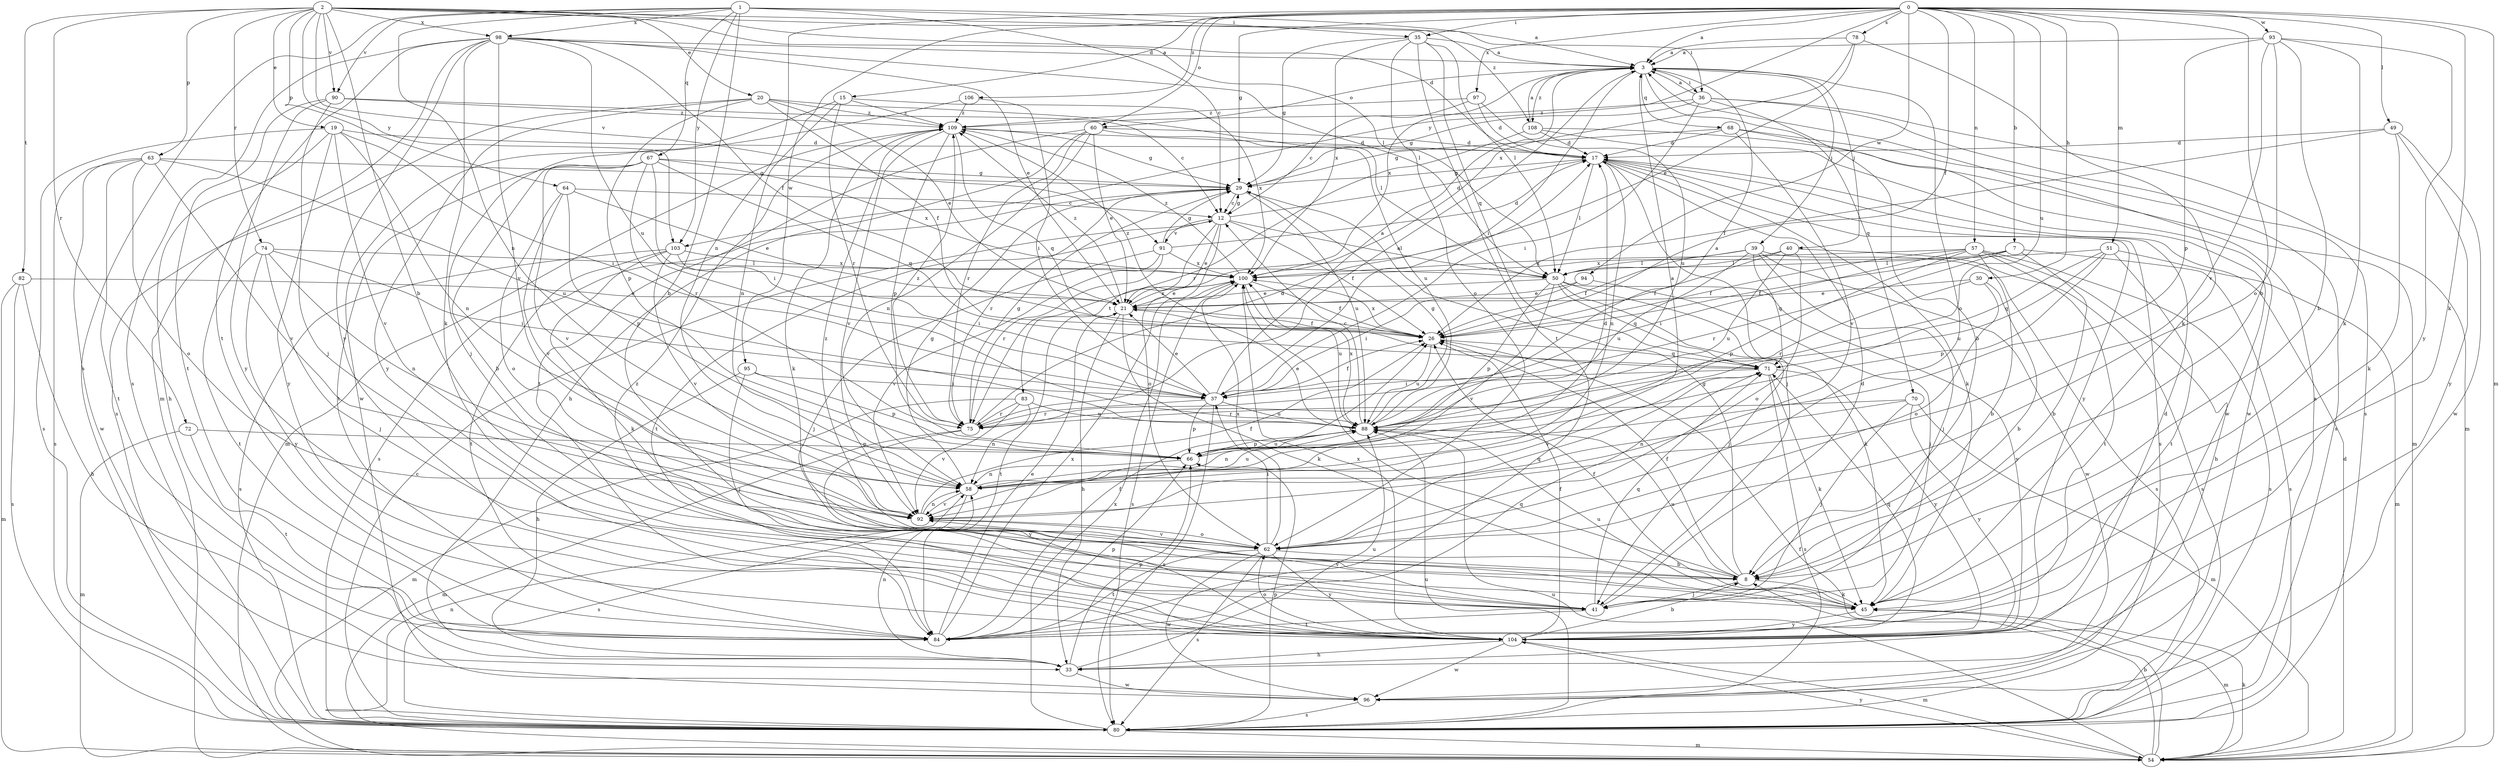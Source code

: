 strict digraph  {
0;
1;
2;
3;
7;
8;
12;
15;
17;
19;
20;
21;
26;
29;
30;
33;
35;
36;
37;
39;
40;
41;
45;
49;
50;
51;
54;
57;
58;
60;
62;
63;
64;
66;
67;
68;
70;
71;
72;
74;
75;
78;
80;
82;
83;
84;
88;
90;
91;
92;
93;
94;
95;
96;
97;
98;
100;
103;
104;
106;
108;
109;
0 -> 3  [label=a];
0 -> 7  [label=b];
0 -> 8  [label=b];
0 -> 15  [label=d];
0 -> 26  [label=f];
0 -> 29  [label=g];
0 -> 30  [label=h];
0 -> 35  [label=i];
0 -> 45  [label=k];
0 -> 49  [label=l];
0 -> 51  [label=m];
0 -> 54  [label=m];
0 -> 57  [label=n];
0 -> 58  [label=n];
0 -> 60  [label=o];
0 -> 78  [label=s];
0 -> 88  [label=u];
0 -> 93  [label=w];
0 -> 94  [label=w];
0 -> 95  [label=w];
0 -> 97  [label=x];
0 -> 103  [label=y];
0 -> 106  [label=z];
1 -> 3  [label=a];
1 -> 8  [label=b];
1 -> 12  [label=c];
1 -> 35  [label=i];
1 -> 58  [label=n];
1 -> 67  [label=q];
1 -> 80  [label=s];
1 -> 90  [label=v];
1 -> 98  [label=x];
1 -> 103  [label=y];
2 -> 8  [label=b];
2 -> 17  [label=d];
2 -> 19  [label=e];
2 -> 20  [label=e];
2 -> 36  [label=i];
2 -> 50  [label=l];
2 -> 63  [label=p];
2 -> 64  [label=p];
2 -> 72  [label=r];
2 -> 74  [label=r];
2 -> 82  [label=t];
2 -> 90  [label=v];
2 -> 91  [label=v];
2 -> 98  [label=x];
2 -> 103  [label=y];
2 -> 108  [label=z];
3 -> 36  [label=i];
3 -> 37  [label=i];
3 -> 39  [label=j];
3 -> 40  [label=j];
3 -> 60  [label=o];
3 -> 62  [label=o];
3 -> 68  [label=q];
3 -> 70  [label=q];
3 -> 100  [label=x];
3 -> 108  [label=z];
7 -> 8  [label=b];
7 -> 26  [label=f];
7 -> 75  [label=r];
7 -> 80  [label=s];
7 -> 100  [label=x];
8 -> 26  [label=f];
8 -> 29  [label=g];
8 -> 41  [label=j];
8 -> 45  [label=k];
8 -> 88  [label=u];
8 -> 100  [label=x];
12 -> 17  [label=d];
12 -> 21  [label=e];
12 -> 26  [label=f];
12 -> 29  [label=g];
12 -> 50  [label=l];
12 -> 62  [label=o];
12 -> 83  [label=t];
12 -> 84  [label=t];
12 -> 91  [label=v];
15 -> 41  [label=j];
15 -> 58  [label=n];
15 -> 75  [label=r];
15 -> 100  [label=x];
15 -> 109  [label=z];
17 -> 29  [label=g];
17 -> 41  [label=j];
17 -> 45  [label=k];
17 -> 50  [label=l];
17 -> 58  [label=n];
17 -> 80  [label=s];
17 -> 104  [label=y];
19 -> 17  [label=d];
19 -> 33  [label=h];
19 -> 37  [label=i];
19 -> 58  [label=n];
19 -> 80  [label=s];
19 -> 92  [label=v];
19 -> 104  [label=y];
20 -> 21  [label=e];
20 -> 26  [label=f];
20 -> 50  [label=l];
20 -> 66  [label=p];
20 -> 80  [label=s];
20 -> 104  [label=y];
20 -> 109  [label=z];
21 -> 26  [label=f];
21 -> 33  [label=h];
21 -> 45  [label=k];
21 -> 84  [label=t];
21 -> 100  [label=x];
21 -> 109  [label=z];
26 -> 71  [label=q];
26 -> 88  [label=u];
26 -> 100  [label=x];
26 -> 109  [label=z];
29 -> 12  [label=c];
29 -> 75  [label=r];
29 -> 80  [label=s];
29 -> 88  [label=u];
30 -> 8  [label=b];
30 -> 21  [label=e];
30 -> 62  [label=o];
30 -> 75  [label=r];
33 -> 17  [label=d];
33 -> 58  [label=n];
33 -> 66  [label=p];
33 -> 88  [label=u];
33 -> 96  [label=w];
35 -> 3  [label=a];
35 -> 29  [label=g];
35 -> 50  [label=l];
35 -> 62  [label=o];
35 -> 71  [label=q];
35 -> 84  [label=t];
35 -> 100  [label=x];
36 -> 3  [label=a];
36 -> 8  [label=b];
36 -> 29  [label=g];
36 -> 37  [label=i];
36 -> 54  [label=m];
36 -> 80  [label=s];
36 -> 109  [label=z];
37 -> 3  [label=a];
37 -> 21  [label=e];
37 -> 26  [label=f];
37 -> 66  [label=p];
37 -> 75  [label=r];
37 -> 80  [label=s];
37 -> 88  [label=u];
39 -> 26  [label=f];
39 -> 41  [label=j];
39 -> 50  [label=l];
39 -> 71  [label=q];
39 -> 80  [label=s];
39 -> 88  [label=u];
39 -> 96  [label=w];
40 -> 26  [label=f];
40 -> 50  [label=l];
40 -> 62  [label=o];
40 -> 80  [label=s];
40 -> 88  [label=u];
41 -> 17  [label=d];
41 -> 71  [label=q];
41 -> 84  [label=t];
41 -> 92  [label=v];
45 -> 26  [label=f];
45 -> 54  [label=m];
45 -> 88  [label=u];
45 -> 104  [label=y];
49 -> 17  [label=d];
49 -> 26  [label=f];
49 -> 45  [label=k];
49 -> 96  [label=w];
49 -> 104  [label=y];
50 -> 21  [label=e];
50 -> 41  [label=j];
50 -> 45  [label=k];
50 -> 66  [label=p];
50 -> 71  [label=q];
50 -> 92  [label=v];
50 -> 104  [label=y];
51 -> 50  [label=l];
51 -> 54  [label=m];
51 -> 66  [label=p];
51 -> 71  [label=q];
51 -> 84  [label=t];
51 -> 88  [label=u];
54 -> 8  [label=b];
54 -> 17  [label=d];
54 -> 26  [label=f];
54 -> 45  [label=k];
54 -> 88  [label=u];
54 -> 104  [label=y];
57 -> 8  [label=b];
57 -> 26  [label=f];
57 -> 33  [label=h];
57 -> 37  [label=i];
57 -> 66  [label=p];
57 -> 80  [label=s];
57 -> 84  [label=t];
57 -> 100  [label=x];
58 -> 3  [label=a];
58 -> 17  [label=d];
58 -> 29  [label=g];
58 -> 80  [label=s];
58 -> 88  [label=u];
58 -> 92  [label=v];
60 -> 17  [label=d];
60 -> 21  [label=e];
60 -> 33  [label=h];
60 -> 58  [label=n];
60 -> 75  [label=r];
60 -> 84  [label=t];
60 -> 88  [label=u];
62 -> 8  [label=b];
62 -> 37  [label=i];
62 -> 71  [label=q];
62 -> 80  [label=s];
62 -> 84  [label=t];
62 -> 92  [label=v];
62 -> 96  [label=w];
62 -> 100  [label=x];
62 -> 104  [label=y];
62 -> 109  [label=z];
63 -> 29  [label=g];
63 -> 62  [label=o];
63 -> 80  [label=s];
63 -> 84  [label=t];
63 -> 88  [label=u];
63 -> 92  [label=v];
63 -> 96  [label=w];
64 -> 12  [label=c];
64 -> 21  [label=e];
64 -> 62  [label=o];
64 -> 66  [label=p];
64 -> 92  [label=v];
66 -> 58  [label=n];
66 -> 88  [label=u];
67 -> 8  [label=b];
67 -> 29  [label=g];
67 -> 37  [label=i];
67 -> 71  [label=q];
67 -> 75  [label=r];
67 -> 84  [label=t];
67 -> 92  [label=v];
67 -> 100  [label=x];
68 -> 17  [label=d];
68 -> 29  [label=g];
68 -> 80  [label=s];
68 -> 92  [label=v];
68 -> 96  [label=w];
70 -> 41  [label=j];
70 -> 54  [label=m];
70 -> 58  [label=n];
70 -> 75  [label=r];
70 -> 104  [label=y];
71 -> 37  [label=i];
71 -> 45  [label=k];
71 -> 80  [label=s];
71 -> 92  [label=v];
71 -> 104  [label=y];
72 -> 54  [label=m];
72 -> 66  [label=p];
72 -> 84  [label=t];
74 -> 37  [label=i];
74 -> 41  [label=j];
74 -> 50  [label=l];
74 -> 58  [label=n];
74 -> 84  [label=t];
74 -> 104  [label=y];
75 -> 3  [label=a];
75 -> 17  [label=d];
75 -> 29  [label=g];
75 -> 54  [label=m];
75 -> 104  [label=y];
75 -> 109  [label=z];
78 -> 3  [label=a];
78 -> 21  [label=e];
78 -> 45  [label=k];
78 -> 100  [label=x];
80 -> 3  [label=a];
80 -> 12  [label=c];
80 -> 54  [label=m];
80 -> 58  [label=n];
80 -> 66  [label=p];
80 -> 88  [label=u];
80 -> 100  [label=x];
82 -> 21  [label=e];
82 -> 33  [label=h];
82 -> 54  [label=m];
82 -> 80  [label=s];
83 -> 54  [label=m];
83 -> 58  [label=n];
83 -> 75  [label=r];
83 -> 88  [label=u];
83 -> 92  [label=v];
84 -> 21  [label=e];
84 -> 26  [label=f];
84 -> 66  [label=p];
84 -> 71  [label=q];
84 -> 100  [label=x];
88 -> 3  [label=a];
88 -> 12  [label=c];
88 -> 21  [label=e];
88 -> 29  [label=g];
88 -> 58  [label=n];
88 -> 66  [label=p];
88 -> 100  [label=x];
90 -> 12  [label=c];
90 -> 41  [label=j];
90 -> 84  [label=t];
90 -> 104  [label=y];
90 -> 109  [label=z];
91 -> 17  [label=d];
91 -> 29  [label=g];
91 -> 41  [label=j];
91 -> 75  [label=r];
91 -> 92  [label=v];
91 -> 100  [label=x];
92 -> 26  [label=f];
92 -> 58  [label=n];
92 -> 62  [label=o];
93 -> 3  [label=a];
93 -> 8  [label=b];
93 -> 45  [label=k];
93 -> 62  [label=o];
93 -> 66  [label=p];
93 -> 92  [label=v];
93 -> 104  [label=y];
94 -> 21  [label=e];
94 -> 37  [label=i];
94 -> 41  [label=j];
95 -> 33  [label=h];
95 -> 37  [label=i];
95 -> 41  [label=j];
95 -> 66  [label=p];
96 -> 80  [label=s];
97 -> 12  [label=c];
97 -> 17  [label=d];
97 -> 88  [label=u];
97 -> 109  [label=z];
98 -> 3  [label=a];
98 -> 21  [label=e];
98 -> 26  [label=f];
98 -> 45  [label=k];
98 -> 50  [label=l];
98 -> 54  [label=m];
98 -> 80  [label=s];
98 -> 84  [label=t];
98 -> 88  [label=u];
98 -> 92  [label=v];
98 -> 104  [label=y];
100 -> 21  [label=e];
100 -> 26  [label=f];
100 -> 80  [label=s];
100 -> 88  [label=u];
100 -> 109  [label=z];
103 -> 37  [label=i];
103 -> 45  [label=k];
103 -> 80  [label=s];
103 -> 84  [label=t];
103 -> 92  [label=v];
103 -> 100  [label=x];
104 -> 8  [label=b];
104 -> 26  [label=f];
104 -> 33  [label=h];
104 -> 54  [label=m];
104 -> 62  [label=o];
104 -> 71  [label=q];
104 -> 96  [label=w];
104 -> 100  [label=x];
104 -> 109  [label=z];
106 -> 37  [label=i];
106 -> 96  [label=w];
106 -> 109  [label=z];
108 -> 3  [label=a];
108 -> 17  [label=d];
108 -> 54  [label=m];
108 -> 75  [label=r];
108 -> 96  [label=w];
109 -> 17  [label=d];
109 -> 29  [label=g];
109 -> 45  [label=k];
109 -> 54  [label=m];
109 -> 66  [label=p];
109 -> 71  [label=q];
109 -> 92  [label=v];
}

